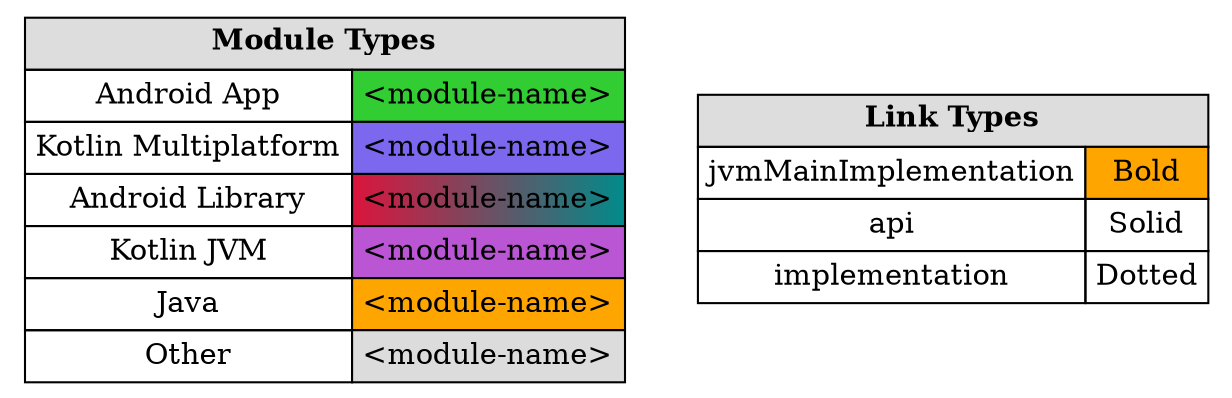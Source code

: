 digraph {
  node [shape=plaintext]
  modules [label=<
  <TABLE BORDER="0" CELLBORDER="1" CELLSPACING="0" CELLPADDING="4">
    <TR><TD COLSPAN="2" BGCOLOR="#DDDDDD"><B>Module Types</B></TD></TR>
    <TR><TD>Android App</TD><TD BGCOLOR="limegreen">&lt;module-name&gt;</TD></TR>
    <TR><TD>Kotlin Multiplatform</TD><TD BGCOLOR="mediumslateblue">&lt;module-name&gt;</TD></TR>
    <TR><TD>Android Library</TD><TD BGCOLOR="crimson:cyan4">&lt;module-name&gt;</TD></TR>
    <TR><TD>Kotlin JVM</TD><TD BGCOLOR="mediumorchid">&lt;module-name&gt;</TD></TR>
    <TR><TD>Java</TD><TD BGCOLOR="orange">&lt;module-name&gt;</TD></TR>
    <TR><TD>Other</TD><TD BGCOLOR="gainsboro">&lt;module-name&gt;</TD></TR>
  </TABLE>
  >];
  links [label=<
  <TABLE BORDER="0" CELLBORDER="1" CELLSPACING="0" CELLPADDING="4">
    <TR><TD COLSPAN="2" BGCOLOR="#DDDDDD"><B>Link Types</B></TD></TR>
    <TR><TD>jvmMainImplementation</TD><TD BGCOLOR="orange">Bold</TD></TR>
    <TR><TD>api</TD><TD>Solid</TD></TR>
    <TR><TD>implementation</TD><TD>Dotted</TD></TR>
  </TABLE>
  >];
}
